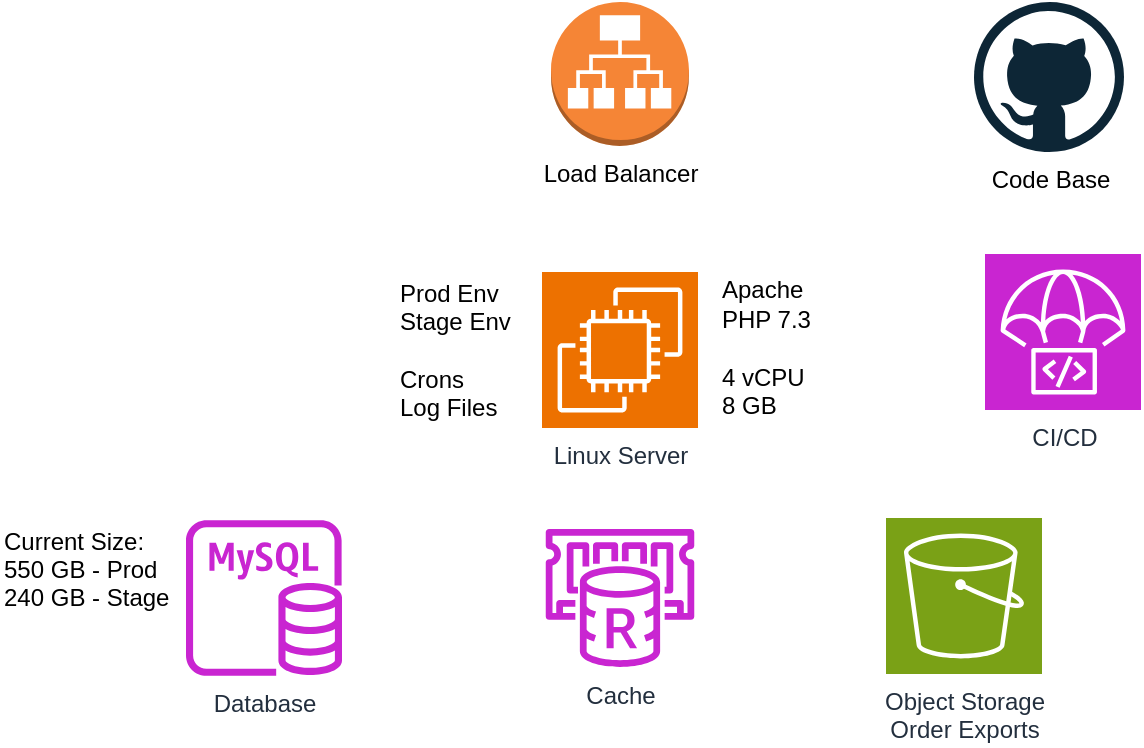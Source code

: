 <mxfile version="27.1.6">
  <diagram name="Page-1" id="ugGW0LJr_Lw-cYUj-FP0">
    <mxGraphModel dx="1954" dy="794" grid="0" gridSize="10" guides="1" tooltips="1" connect="1" arrows="1" fold="1" page="0" pageScale="1" pageWidth="850" pageHeight="1100" math="0" shadow="0">
      <root>
        <mxCell id="0" />
        <mxCell id="1" parent="0" />
        <mxCell id="gWDwhBq_KM2A4-FasJTz-1" value="Linux Server" style="sketch=0;points=[[0,0,0],[0.25,0,0],[0.5,0,0],[0.75,0,0],[1,0,0],[0,1,0],[0.25,1,0],[0.5,1,0],[0.75,1,0],[1,1,0],[0,0.25,0],[0,0.5,0],[0,0.75,0],[1,0.25,0],[1,0.5,0],[1,0.75,0]];outlineConnect=0;fontColor=#232F3E;fillColor=#ED7100;strokeColor=#ffffff;dashed=0;verticalLabelPosition=bottom;verticalAlign=top;align=center;html=1;fontSize=12;fontStyle=0;aspect=fixed;shape=mxgraph.aws4.resourceIcon;resIcon=mxgraph.aws4.ec2;" vertex="1" parent="1">
          <mxGeometry x="68" y="336" width="78" height="78" as="geometry" />
        </mxCell>
        <mxCell id="gWDwhBq_KM2A4-FasJTz-2" value="&lt;span style=&quot;background-color: transparent; color: light-dark(rgb(0, 0, 0), rgb(255, 255, 255));&quot;&gt;Apache&amp;nbsp;&lt;/span&gt;&lt;div&gt;PHP 7.3&lt;/div&gt;&lt;div&gt;&lt;br&gt;&lt;/div&gt;&lt;div&gt;4 vCPU&lt;/div&gt;&lt;div&gt;8 GB&lt;/div&gt;&lt;div&gt;&lt;br&gt;&lt;/div&gt;" style="text;html=1;align=left;verticalAlign=middle;whiteSpace=wrap;rounded=0;" vertex="1" parent="1">
          <mxGeometry x="156" y="330" width="56" height="101" as="geometry" />
        </mxCell>
        <mxCell id="gWDwhBq_KM2A4-FasJTz-3" value="Database" style="sketch=0;outlineConnect=0;fontColor=#232F3E;gradientColor=none;fillColor=#C925D1;strokeColor=none;dashed=0;verticalLabelPosition=bottom;verticalAlign=top;align=center;html=1;fontSize=12;fontStyle=0;aspect=fixed;pointerEvents=1;shape=mxgraph.aws4.rds_mysql_instance;" vertex="1" parent="1">
          <mxGeometry x="-110" y="460" width="78" height="78" as="geometry" />
        </mxCell>
        <mxCell id="gWDwhBq_KM2A4-FasJTz-4" value="Cache" style="sketch=0;outlineConnect=0;fontColor=#232F3E;gradientColor=none;fillColor=#C925D1;strokeColor=none;dashed=0;verticalLabelPosition=bottom;verticalAlign=top;align=center;html=1;fontSize=12;fontStyle=0;aspect=fixed;pointerEvents=1;shape=mxgraph.aws4.elasticache_for_redis;" vertex="1" parent="1">
          <mxGeometry x="68" y="464.5" width="78" height="69" as="geometry" />
        </mxCell>
        <mxCell id="gWDwhBq_KM2A4-FasJTz-5" value="Current Size: 550 GB - Prod&lt;div&gt;240 GB - Stage&lt;br&gt;&lt;div&gt;&lt;br&gt;&lt;div&gt;&lt;br&gt;&lt;/div&gt;&lt;/div&gt;&lt;/div&gt;" style="text;html=1;align=left;verticalAlign=middle;whiteSpace=wrap;rounded=0;" vertex="1" parent="1">
          <mxGeometry x="-203" y="460" width="93" height="77" as="geometry" />
        </mxCell>
        <mxCell id="gWDwhBq_KM2A4-FasJTz-7" value="Object Storage&lt;div&gt;Order Exports&lt;/div&gt;" style="sketch=0;points=[[0,0,0],[0.25,0,0],[0.5,0,0],[0.75,0,0],[1,0,0],[0,1,0],[0.25,1,0],[0.5,1,0],[0.75,1,0],[1,1,0],[0,0.25,0],[0,0.5,0],[0,0.75,0],[1,0.25,0],[1,0.5,0],[1,0.75,0]];outlineConnect=0;fontColor=#232F3E;fillColor=#7AA116;strokeColor=#ffffff;dashed=0;verticalLabelPosition=bottom;verticalAlign=top;align=center;html=1;fontSize=12;fontStyle=0;aspect=fixed;shape=mxgraph.aws4.resourceIcon;resIcon=mxgraph.aws4.s3;" vertex="1" parent="1">
          <mxGeometry x="240" y="459" width="78" height="78" as="geometry" />
        </mxCell>
        <mxCell id="gWDwhBq_KM2A4-FasJTz-8" value="Load Balancer" style="outlineConnect=0;dashed=0;verticalLabelPosition=bottom;verticalAlign=top;align=center;html=1;shape=mxgraph.aws3.application_load_balancer;fillColor=#F58536;gradientColor=none;" vertex="1" parent="1">
          <mxGeometry x="72.5" y="201" width="69" height="72" as="geometry" />
        </mxCell>
        <mxCell id="gWDwhBq_KM2A4-FasJTz-9" value="CI/CD" style="sketch=0;points=[[0,0,0],[0.25,0,0],[0.5,0,0],[0.75,0,0],[1,0,0],[0,1,0],[0.25,1,0],[0.5,1,0],[0.75,1,0],[1,1,0],[0,0.25,0],[0,0.5,0],[0,0.75,0],[1,0.25,0],[1,0.5,0],[1,0.75,0]];outlineConnect=0;fontColor=#232F3E;fillColor=#C925D1;strokeColor=#ffffff;dashed=0;verticalLabelPosition=bottom;verticalAlign=top;align=center;html=1;fontSize=12;fontStyle=0;aspect=fixed;shape=mxgraph.aws4.resourceIcon;resIcon=mxgraph.aws4.codedeploy;" vertex="1" parent="1">
          <mxGeometry x="289.5" y="327" width="78" height="78" as="geometry" />
        </mxCell>
        <mxCell id="gWDwhBq_KM2A4-FasJTz-10" value="Code Base" style="dashed=0;outlineConnect=0;html=1;align=center;labelPosition=center;verticalLabelPosition=bottom;verticalAlign=top;shape=mxgraph.weblogos.github" vertex="1" parent="1">
          <mxGeometry x="284" y="201" width="75" height="75" as="geometry" />
        </mxCell>
        <mxCell id="gWDwhBq_KM2A4-FasJTz-11" value="&lt;div&gt;Prod Env&lt;/div&gt;&lt;div&gt;Stage Env&lt;/div&gt;&lt;div&gt;&lt;br&gt;&lt;/div&gt;&lt;div&gt;Crons&lt;/div&gt;&lt;div&gt;Log Files&lt;/div&gt;" style="text;html=1;align=left;verticalAlign=middle;whiteSpace=wrap;rounded=0;" vertex="1" parent="1">
          <mxGeometry x="-5" y="324.5" width="68" height="101" as="geometry" />
        </mxCell>
      </root>
    </mxGraphModel>
  </diagram>
</mxfile>
